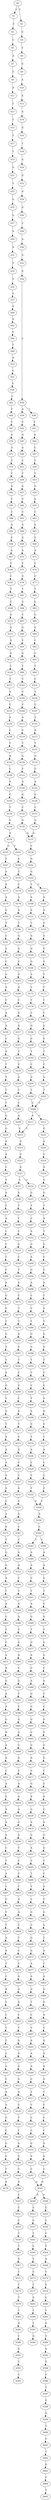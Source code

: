 strict digraph  {
	S0 -> S1 [ label = C ];
	S0 -> S2 [ label = T ];
	S1 -> S3 [ label = C ];
	S2 -> S4 [ label = G ];
	S3 -> S5 [ label = C ];
	S4 -> S6 [ label = T ];
	S5 -> S7 [ label = A ];
	S6 -> S8 [ label = G ];
	S7 -> S9 [ label = C ];
	S8 -> S10 [ label = A ];
	S9 -> S11 [ label = A ];
	S10 -> S12 [ label = A ];
	S11 -> S13 [ label = T ];
	S12 -> S14 [ label = A ];
	S13 -> S15 [ label = T ];
	S14 -> S16 [ label = G ];
	S15 -> S17 [ label = T ];
	S16 -> S18 [ label = T ];
	S17 -> S19 [ label = T ];
	S18 -> S20 [ label = G ];
	S19 -> S21 [ label = G ];
	S20 -> S22 [ label = G ];
	S21 -> S23 [ label = T ];
	S22 -> S24 [ label = A ];
	S23 -> S25 [ label = G ];
	S24 -> S26 [ label = G ];
	S25 -> S27 [ label = G ];
	S26 -> S28 [ label = C ];
	S27 -> S29 [ label = A ];
	S28 -> S30 [ label = A ];
	S29 -> S31 [ label = A ];
	S30 -> S32 [ label = G ];
	S31 -> S33 [ label = T ];
	S32 -> S34 [ label = G ];
	S33 -> S35 [ label = T ];
	S34 -> S36 [ label = C ];
	S35 -> S37 [ label = G ];
	S36 -> S38 [ label = T ];
	S36 -> S39 [ label = A ];
	S37 -> S40 [ label = A ];
	S38 -> S41 [ label = C ];
	S39 -> S42 [ label = C ];
	S40 -> S43 [ label = A ];
	S41 -> S44 [ label = A ];
	S42 -> S45 [ label = G ];
	S43 -> S46 [ label = G ];
	S44 -> S47 [ label = C ];
	S45 -> S48 [ label = A ];
	S46 -> S49 [ label = T ];
	S47 -> S50 [ label = T ];
	S48 -> S51 [ label = C ];
	S49 -> S52 [ label = A ];
	S50 -> S53 [ label = T ];
	S51 -> S54 [ label = T ];
	S52 -> S55 [ label = G ];
	S53 -> S56 [ label = G ];
	S54 -> S57 [ label = G ];
	S55 -> S58 [ label = G ];
	S56 -> S59 [ label = A ];
	S57 -> S60 [ label = C ];
	S58 -> S61 [ label = C ];
	S59 -> S62 [ label = C ];
	S60 -> S63 [ label = C ];
	S61 -> S64 [ label = T ];
	S62 -> S65 [ label = A ];
	S63 -> S66 [ label = A ];
	S64 -> S67 [ label = C ];
	S65 -> S68 [ label = G ];
	S66 -> S69 [ label = G ];
	S67 -> S70 [ label = A ];
	S68 -> S71 [ label = A ];
	S69 -> S72 [ label = A ];
	S70 -> S73 [ label = A ];
	S71 -> S74 [ label = C ];
	S72 -> S75 [ label = C ];
	S73 -> S76 [ label = C ];
	S74 -> S77 [ label = C ];
	S75 -> S78 [ label = G ];
	S76 -> S79 [ label = C ];
	S77 -> S80 [ label = T ];
	S78 -> S81 [ label = T ];
	S79 -> S82 [ label = A ];
	S80 -> S83 [ label = G ];
	S81 -> S84 [ label = G ];
	S82 -> S85 [ label = C ];
	S83 -> S86 [ label = G ];
	S84 -> S87 [ label = C ];
	S85 -> S88 [ label = C ];
	S86 -> S89 [ label = G ];
	S87 -> S90 [ label = G ];
	S88 -> S91 [ label = A ];
	S89 -> S92 [ label = C ];
	S90 -> S93 [ label = C ];
	S91 -> S94 [ label = C ];
	S92 -> S95 [ label = C ];
	S93 -> S96 [ label = G ];
	S94 -> S97 [ label = A ];
	S95 -> S98 [ label = T ];
	S96 -> S99 [ label = T ];
	S97 -> S100 [ label = C ];
	S98 -> S101 [ label = C ];
	S99 -> S102 [ label = C ];
	S100 -> S103 [ label = C ];
	S101 -> S104 [ label = C ];
	S102 -> S105 [ label = C ];
	S103 -> S106 [ label = T ];
	S104 -> S107 [ label = C ];
	S105 -> S108 [ label = C ];
	S106 -> S109 [ label = G ];
	S107 -> S110 [ label = T ];
	S108 -> S111 [ label = A ];
	S109 -> S112 [ label = G ];
	S110 -> S113 [ label = A ];
	S111 -> S114 [ label = C ];
	S112 -> S115 [ label = A ];
	S113 -> S116 [ label = T ];
	S114 -> S117 [ label = T ];
	S115 -> S118 [ label = A ];
	S116 -> S119 [ label = G ];
	S117 -> S120 [ label = G ];
	S118 -> S121 [ label = G ];
	S119 -> S122 [ label = C ];
	S120 -> S123 [ label = C ];
	S121 -> S124 [ label = T ];
	S122 -> S125 [ label = A ];
	S123 -> S126 [ label = A ];
	S124 -> S127 [ label = C ];
	S125 -> S128 [ label = G ];
	S126 -> S129 [ label = G ];
	S127 -> S130 [ label = A ];
	S128 -> S131 [ label = C ];
	S129 -> S132 [ label = C ];
	S130 -> S133 [ label = T ];
	S131 -> S134 [ label = G ];
	S132 -> S135 [ label = G ];
	S133 -> S136 [ label = A ];
	S134 -> S137 [ label = A ];
	S135 -> S137 [ label = A ];
	S136 -> S138 [ label = C ];
	S137 -> S139 [ label = C ];
	S138 -> S140 [ label = T ];
	S139 -> S141 [ label = G ];
	S140 -> S142 [ label = A ];
	S141 -> S143 [ label = G ];
	S142 -> S144 [ label = C ];
	S143 -> S145 [ label = T ];
	S143 -> S146 [ label = C ];
	S144 -> S147 [ label = A ];
	S145 -> S148 [ label = A ];
	S146 -> S149 [ label = A ];
	S147 -> S150 [ label = G ];
	S148 -> S151 [ label = A ];
	S149 -> S152 [ label = A ];
	S150 -> S153 [ label = T ];
	S151 -> S154 [ label = C ];
	S152 -> S155 [ label = G ];
	S153 -> S156 [ label = G ];
	S154 -> S157 [ label = G ];
	S155 -> S158 [ label = G ];
	S156 -> S159 [ label = A ];
	S157 -> S160 [ label = G ];
	S158 -> S161 [ label = G ];
	S159 -> S162 [ label = C ];
	S159 -> S163 [ label = G ];
	S160 -> S164 [ label = G ];
	S161 -> S165 [ label = G ];
	S162 -> S166 [ label = A ];
	S163 -> S167 [ label = T ];
	S164 -> S168 [ label = A ];
	S165 -> S169 [ label = T ];
	S166 -> S170 [ label = T ];
	S167 -> S171 [ label = A ];
	S168 -> S172 [ label = C ];
	S169 -> S173 [ label = T ];
	S170 -> S174 [ label = C ];
	S171 -> S175 [ label = A ];
	S172 -> S176 [ label = T ];
	S173 -> S177 [ label = C ];
	S174 -> S178 [ label = A ];
	S175 -> S179 [ label = A ];
	S176 -> S180 [ label = C ];
	S177 -> S181 [ label = C ];
	S178 -> S182 [ label = A ];
	S179 -> S183 [ label = G ];
	S180 -> S184 [ label = G ];
	S181 -> S185 [ label = G ];
	S182 -> S186 [ label = T ];
	S183 -> S187 [ label = T ];
	S184 -> S188 [ label = G ];
	S185 -> S189 [ label = G ];
	S186 -> S190 [ label = G ];
	S187 -> S191 [ label = C ];
	S188 -> S192 [ label = T ];
	S189 -> S193 [ label = T ];
	S190 -> S194 [ label = G ];
	S191 -> S195 [ label = A ];
	S192 -> S196 [ label = C ];
	S193 -> S197 [ label = C ];
	S194 -> S198 [ label = C ];
	S195 -> S199 [ label = C ];
	S196 -> S200 [ label = G ];
	S197 -> S201 [ label = G ];
	S198 -> S202 [ label = A ];
	S199 -> S203 [ label = G ];
	S200 -> S204 [ label = T ];
	S201 -> S205 [ label = T ];
	S202 -> S206 [ label = A ];
	S203 -> S207 [ label = A ];
	S204 -> S208 [ label = C ];
	S205 -> S208 [ label = C ];
	S206 -> S209 [ label = C ];
	S207 -> S210 [ label = C ];
	S208 -> S211 [ label = A ];
	S208 -> S212 [ label = C ];
	S209 -> S213 [ label = A ];
	S210 -> S214 [ label = A ];
	S211 -> S215 [ label = C ];
	S212 -> S216 [ label = G ];
	S213 -> S217 [ label = A ];
	S214 -> S218 [ label = A ];
	S215 -> S219 [ label = G ];
	S216 -> S220 [ label = A ];
	S217 -> S221 [ label = G ];
	S218 -> S222 [ label = C ];
	S219 -> S223 [ label = G ];
	S220 -> S224 [ label = G ];
	S221 -> S225 [ label = T ];
	S222 -> S226 [ label = A ];
	S223 -> S227 [ label = A ];
	S224 -> S228 [ label = A ];
	S225 -> S229 [ label = C ];
	S226 -> S230 [ label = T ];
	S227 -> S231 [ label = C ];
	S227 -> S232 [ label = G ];
	S228 -> S233 [ label = G ];
	S229 -> S234 [ label = G ];
	S230 -> S235 [ label = T ];
	S231 -> S236 [ label = G ];
	S232 -> S237 [ label = G ];
	S233 -> S238 [ label = G ];
	S234 -> S239 [ label = T ];
	S235 -> S240 [ label = T ];
	S236 -> S241 [ label = T ];
	S237 -> S242 [ label = T ];
	S238 -> S243 [ label = T ];
	S239 -> S244 [ label = C ];
	S240 -> S245 [ label = T ];
	S241 -> S246 [ label = C ];
	S242 -> S247 [ label = C ];
	S243 -> S248 [ label = A ];
	S244 -> S249 [ label = A ];
	S245 -> S250 [ label = G ];
	S246 -> S251 [ label = C ];
	S247 -> S252 [ label = A ];
	S248 -> S253 [ label = T ];
	S249 -> S215 [ label = C ];
	S250 -> S254 [ label = G ];
	S251 -> S255 [ label = A ];
	S252 -> S256 [ label = G ];
	S253 -> S257 [ label = G ];
	S254 -> S258 [ label = A ];
	S255 -> S259 [ label = C ];
	S256 -> S260 [ label = A ];
	S257 -> S261 [ label = C ];
	S258 -> S262 [ label = A ];
	S259 -> S263 [ label = T ];
	S260 -> S264 [ label = G ];
	S261 -> S265 [ label = G ];
	S262 -> S266 [ label = C ];
	S263 -> S267 [ label = G ];
	S264 -> S268 [ label = A ];
	S265 -> S269 [ label = A ];
	S266 -> S270 [ label = T ];
	S267 -> S271 [ label = C ];
	S268 -> S272 [ label = C ];
	S269 -> S273 [ label = C ];
	S270 -> S274 [ label = A ];
	S271 -> S275 [ label = T ];
	S272 -> S276 [ label = C ];
	S273 -> S277 [ label = G ];
	S274 -> S278 [ label = T ];
	S275 -> S279 [ label = T ];
	S276 -> S280 [ label = T ];
	S277 -> S281 [ label = T ];
	S278 -> S282 [ label = A ];
	S279 -> S283 [ label = A ];
	S280 -> S284 [ label = G ];
	S281 -> S285 [ label = G ];
	S282 -> S286 [ label = C ];
	S283 -> S287 [ label = G ];
	S284 -> S288 [ label = G ];
	S285 -> S289 [ label = G ];
	S286 -> S290 [ label = C ];
	S287 -> S291 [ label = T ];
	S288 -> S292 [ label = T ];
	S289 -> S293 [ label = T ];
	S290 -> S294 [ label = T ];
	S291 -> S295 [ label = C ];
	S292 -> S296 [ label = C ];
	S293 -> S297 [ label = C ];
	S294 -> S298 [ label = C ];
	S295 -> S299 [ label = G ];
	S296 -> S300 [ label = C ];
	S297 -> S301 [ label = C ];
	S298 -> S302 [ label = A ];
	S299 -> S303 [ label = C ];
	S300 -> S304 [ label = T ];
	S301 -> S305 [ label = A ];
	S302 -> S306 [ label = G ];
	S303 -> S307 [ label = A ];
	S304 -> S308 [ label = A ];
	S305 -> S309 [ label = A ];
	S306 -> S310 [ label = G ];
	S307 -> S311 [ label = C ];
	S308 -> S312 [ label = G ];
	S309 -> S313 [ label = G ];
	S310 -> S314 [ label = T ];
	S311 -> S315 [ label = C ];
	S312 -> S316 [ label = T ];
	S313 -> S317 [ label = T ];
	S314 -> S318 [ label = G ];
	S315 -> S319 [ label = G ];
	S316 -> S320 [ label = A ];
	S317 -> S321 [ label = A ];
	S318 -> S322 [ label = T ];
	S319 -> S323 [ label = C ];
	S320 -> S324 [ label = C ];
	S321 -> S325 [ label = C ];
	S322 -> S326 [ label = T ];
	S323 -> S327 [ label = C ];
	S324 -> S328 [ label = C ];
	S325 -> S329 [ label = C ];
	S326 -> S330 [ label = A ];
	S327 -> S331 [ label = A ];
	S328 -> S332 [ label = T ];
	S329 -> S333 [ label = T ];
	S330 -> S334 [ label = G ];
	S331 -> S335 [ label = C ];
	S332 -> S336 [ label = C ];
	S333 -> S336 [ label = C ];
	S334 -> S337 [ label = T ];
	S335 -> S338 [ label = A ];
	S336 -> S339 [ label = A ];
	S337 -> S340 [ label = G ];
	S338 -> S341 [ label = C ];
	S339 -> S342 [ label = C ];
	S340 -> S343 [ label = T ];
	S341 -> S344 [ label = C ];
	S342 -> S345 [ label = T ];
	S342 -> S346 [ label = C ];
	S343 -> S347 [ label = A ];
	S344 -> S348 [ label = A ];
	S345 -> S349 [ label = A ];
	S346 -> S350 [ label = A ];
	S347 -> S351 [ label = A ];
	S348 -> S352 [ label = A ];
	S349 -> S353 [ label = A ];
	S350 -> S354 [ label = A ];
	S351 -> S355 [ label = A ];
	S352 -> S356 [ label = T ];
	S353 -> S357 [ label = C ];
	S354 -> S358 [ label = G ];
	S355 -> S359 [ label = A ];
	S356 -> S360 [ label = T ];
	S357 -> S361 [ label = T ];
	S358 -> S362 [ label = T ];
	S359 -> S363 [ label = A ];
	S360 -> S364 [ label = A ];
	S361 -> S365 [ label = A ];
	S362 -> S366 [ label = C ];
	S363 -> S367 [ label = C ];
	S364 -> S368 [ label = A ];
	S365 -> S369 [ label = G ];
	S366 -> S370 [ label = G ];
	S367 -> S371 [ label = A ];
	S368 -> S372 [ label = C ];
	S369 -> S373 [ label = T ];
	S370 -> S374 [ label = T ];
	S371 -> S375 [ label = G ];
	S372 -> S376 [ label = A ];
	S373 -> S377 [ label = G ];
	S374 -> S378 [ label = G ];
	S375 -> S379 [ label = T ];
	S376 -> S380 [ label = A ];
	S377 -> S381 [ label = A ];
	S378 -> S382 [ label = G ];
	S379 -> S383 [ label = G ];
	S380 -> S384 [ label = C ];
	S381 -> S385 [ label = C ];
	S382 -> S386 [ label = C ];
	S383 -> S387 [ label = G ];
	S384 -> S388 [ label = G ];
	S385 -> S389 [ label = A ];
	S386 -> S390 [ label = A ];
	S387 -> S391 [ label = A ];
	S388 -> S392 [ label = C ];
	S389 -> S393 [ label = G ];
	S390 -> S394 [ label = C ];
	S391 -> S395 [ label = T ];
	S392 -> S396 [ label = T ];
	S393 -> S397 [ label = G ];
	S394 -> S398 [ label = C ];
	S395 -> S399 [ label = A ];
	S396 -> S400 [ label = A ];
	S397 -> S401 [ label = G ];
	S398 -> S402 [ label = G ];
	S399 -> S403 [ label = C ];
	S400 -> S404 [ label = A ];
	S401 -> S405 [ label = C ];
	S402 -> S406 [ label = G ];
	S403 -> S407 [ label = T ];
	S404 -> S408 [ label = C ];
	S405 -> S409 [ label = G ];
	S406 -> S410 [ label = G ];
	S407 -> S411 [ label = C ];
	S408 -> S412 [ label = G ];
	S409 -> S413 [ label = A ];
	S410 -> S414 [ label = G ];
	S411 -> S415 [ label = A ];
	S412 -> S416 [ label = T ];
	S413 -> S417 [ label = C ];
	S414 -> S418 [ label = C ];
	S415 -> S419 [ label = A ];
	S416 -> S420 [ label = A ];
	S417 -> S421 [ label = G ];
	S418 -> S422 [ label = C ];
	S419 -> S423 [ label = G ];
	S420 -> S424 [ label = A ];
	S421 -> S425 [ label = A ];
	S422 -> S426 [ label = G ];
	S423 -> S427 [ label = A ];
	S424 -> S428 [ label = A ];
	S425 -> S429 [ label = G ];
	S426 -> S430 [ label = C ];
	S427 -> S431 [ label = A ];
	S428 -> S432 [ label = A ];
	S429 -> S433 [ label = A ];
	S430 -> S434 [ label = A ];
	S431 -> S435 [ label = G ];
	S432 -> S436 [ label = G ];
	S433 -> S437 [ label = G ];
	S434 -> S438 [ label = G ];
	S435 -> S439 [ label = A ];
	S436 -> S440 [ label = T ];
	S437 -> S441 [ label = A ];
	S438 -> S442 [ label = G ];
	S439 -> S443 [ label = A ];
	S440 -> S444 [ label = C ];
	S441 -> S445 [ label = C ];
	S442 -> S446 [ label = T ];
	S443 -> S447 [ label = A ];
	S444 -> S448 [ label = C ];
	S445 -> S449 [ label = T ];
	S446 -> S450 [ label = C ];
	S447 -> S451 [ label = C ];
	S448 -> S452 [ label = T ];
	S449 -> S453 [ label = T ];
	S450 -> S454 [ label = A ];
	S451 -> S455 [ label = A ];
	S452 -> S456 [ label = G ];
	S453 -> S457 [ label = C ];
	S454 -> S458 [ label = T ];
	S455 -> S459 [ label = G ];
	S456 -> S460 [ label = A ];
	S457 -> S461 [ label = G ];
	S458 -> S462 [ label = G ];
	S459 -> S463 [ label = A ];
	S460 -> S464 [ label = C ];
	S461 -> S465 [ label = C ];
	S462 -> S466 [ label = G ];
	S463 -> S467 [ label = A ];
	S464 -> S468 [ label = T ];
	S465 -> S469 [ label = G ];
	S466 -> S470 [ label = T ];
	S467 -> S471 [ label = A ];
	S468 -> S472 [ label = C ];
	S469 -> S473 [ label = G ];
	S470 -> S474 [ label = A ];
	S471 -> S475 [ label = C ];
	S472 -> S476 [ label = C ];
	S473 -> S477 [ label = A ];
	S474 -> S478 [ label = C ];
	S475 -> S479 [ label = T ];
	S476 -> S480 [ label = A ];
	S477 -> S481 [ label = A ];
	S478 -> S482 [ label = A ];
	S479 -> S483 [ label = A ];
	S480 -> S484 [ label = G ];
	S481 -> S485 [ label = G ];
	S482 -> S486 [ label = G ];
	S483 -> S487 [ label = C ];
	S484 -> S488 [ label = A ];
	S485 -> S489 [ label = T ];
	S486 -> S490 [ label = G ];
	S487 -> S491 [ label = C ];
	S488 -> S492 [ label = C ];
	S489 -> S493 [ label = C ];
	S490 -> S494 [ label = A ];
	S491 -> S495 [ label = T ];
	S492 -> S496 [ label = T ];
	S493 -> S497 [ label = C ];
	S494 -> S498 [ label = C ];
	S495 -> S499 [ label = T ];
	S496 -> S500 [ label = A ];
	S497 -> S501 [ label = A ];
	S498 -> S502 [ label = G ];
	S499 -> S503 [ label = A ];
	S500 -> S504 [ label = A ];
	S501 -> S505 [ label = A ];
	S502 -> S506 [ label = A ];
	S503 -> S507 [ label = A ];
	S504 -> S508 [ label = A ];
	S505 -> S509 [ label = A ];
	S506 -> S510 [ label = A ];
	S507 -> S511 [ label = T ];
	S508 -> S512 [ label = G ];
	S509 -> S513 [ label = C ];
	S510 -> S514 [ label = G ];
	S511 -> S515 [ label = C ];
	S512 -> S516 [ label = A ];
	S513 -> S517 [ label = T ];
	S514 -> S518 [ label = T ];
	S515 -> S519 [ label = A ];
	S516 -> S520 [ label = C ];
	S517 -> S521 [ label = C ];
	S518 -> S522 [ label = C ];
	S519 -> S523 [ label = T ];
	S520 -> S524 [ label = T ];
	S521 -> S525 [ label = C ];
	S522 -> S526 [ label = C ];
	S523 -> S527 [ label = C ];
	S524 -> S528 [ label = C ];
	S525 -> S529 [ label = C ];
	S526 -> S530 [ label = C ];
	S527 -> S531 [ label = T ];
	S528 -> S532 [ label = G ];
	S529 -> S533 [ label = G ];
	S530 -> S534 [ label = G ];
	S531 -> S535 [ label = T ];
	S532 -> S536 [ label = A ];
	S533 -> S537 [ label = A ];
	S534 -> S538 [ label = A ];
	S535 -> S539 [ label = C ];
	S536 -> S540 [ label = C ];
	S537 -> S541 [ label = C ];
	S538 -> S542 [ label = C ];
	S539 -> S543 [ label = G ];
	S540 -> S544 [ label = A ];
	S541 -> S545 [ label = G ];
	S542 -> S545 [ label = G ];
	S543 -> S546 [ label = C ];
	S544 -> S547 [ label = C ];
	S545 -> S548 [ label = A ];
	S545 -> S549 [ label = A ];
	S546 -> S550 [ label = A ];
	S547 -> S551 [ label = C ];
	S548 -> S552 [ label = C ];
	S549 -> S553 [ label = C ];
	S550 -> S554 [ label = A ];
	S551 -> S555 [ label = C ];
	S552 -> S556 [ label = C ];
	S553 -> S557 [ label = G ];
	S554 -> S558 [ label = G ];
	S555 -> S559 [ label = T ];
	S556 -> S560 [ label = C ];
	S557 -> S561 [ label = T ];
	S558 -> S562 [ label = C ];
	S559 -> S563 [ label = T ];
	S560 -> S564 [ label = T ];
	S561 -> S565 [ label = C ];
	S562 -> S566 [ label = G ];
	S563 -> S567 [ label = G ];
	S564 -> S568 [ label = A ];
	S565 -> S569 [ label = T ];
	S566 -> S570 [ label = G ];
	S567 -> S571 [ label = T ];
	S568 -> S572 [ label = T ];
	S569 -> S573 [ label = C ];
	S570 -> S574 [ label = T ];
	S571 -> S575 [ label = T ];
	S572 -> S576 [ label = G ];
	S573 -> S577 [ label = T ];
	S574 -> S578 [ label = A ];
	S575 -> S579 [ label = T ];
	S576 -> S580 [ label = C ];
	S577 -> S581 [ label = G ];
	S579 -> S582 [ label = T ];
	S580 -> S583 [ label = T ];
	S581 -> S584 [ label = T ];
	S582 -> S585 [ label = G ];
	S583 -> S586 [ label = G ];
	S584 -> S587 [ label = T ];
	S585 -> S588 [ label = C ];
	S586 -> S589 [ label = T ];
	S587 -> S590 [ label = G ];
	S588 -> S591 [ label = G ];
	S589 -> S592 [ label = G ];
	S591 -> S593 [ label = T ];
	S592 -> S594 [ label = T ];
	S593 -> S595 [ label = T ];
	S594 -> S596 [ label = C ];
	S596 -> S597 [ label = T ];
	S597 -> S598 [ label = G ];
	S598 -> S599 [ label = G ];
	S599 -> S600 [ label = T ];
	S600 -> S601 [ label = G ];
	S601 -> S602 [ label = T ];
	S602 -> S603 [ label = A ];
	S603 -> S604 [ label = C ];
	S604 -> S605 [ label = T ];
}
